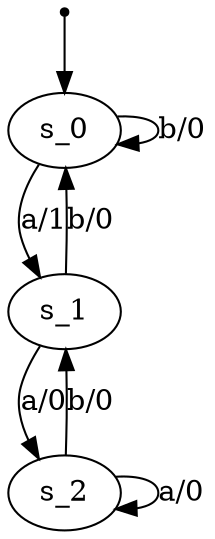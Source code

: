 digraph fsm {
	s_0 [root=true]
	s_1
	s_2
	qi [shape = point]
	qi -> s_0
	s_0 -> s_1 [label="a/1"]
	s_1 -> s_2 [label="a/0"]
	s_2 -> s_1 [label="b/0"]
	s_2 -> s_2 [label="a/0"]
	s_1 -> s_0 [label="b/0"]
	s_0 -> s_0 [label="b/0"]
}